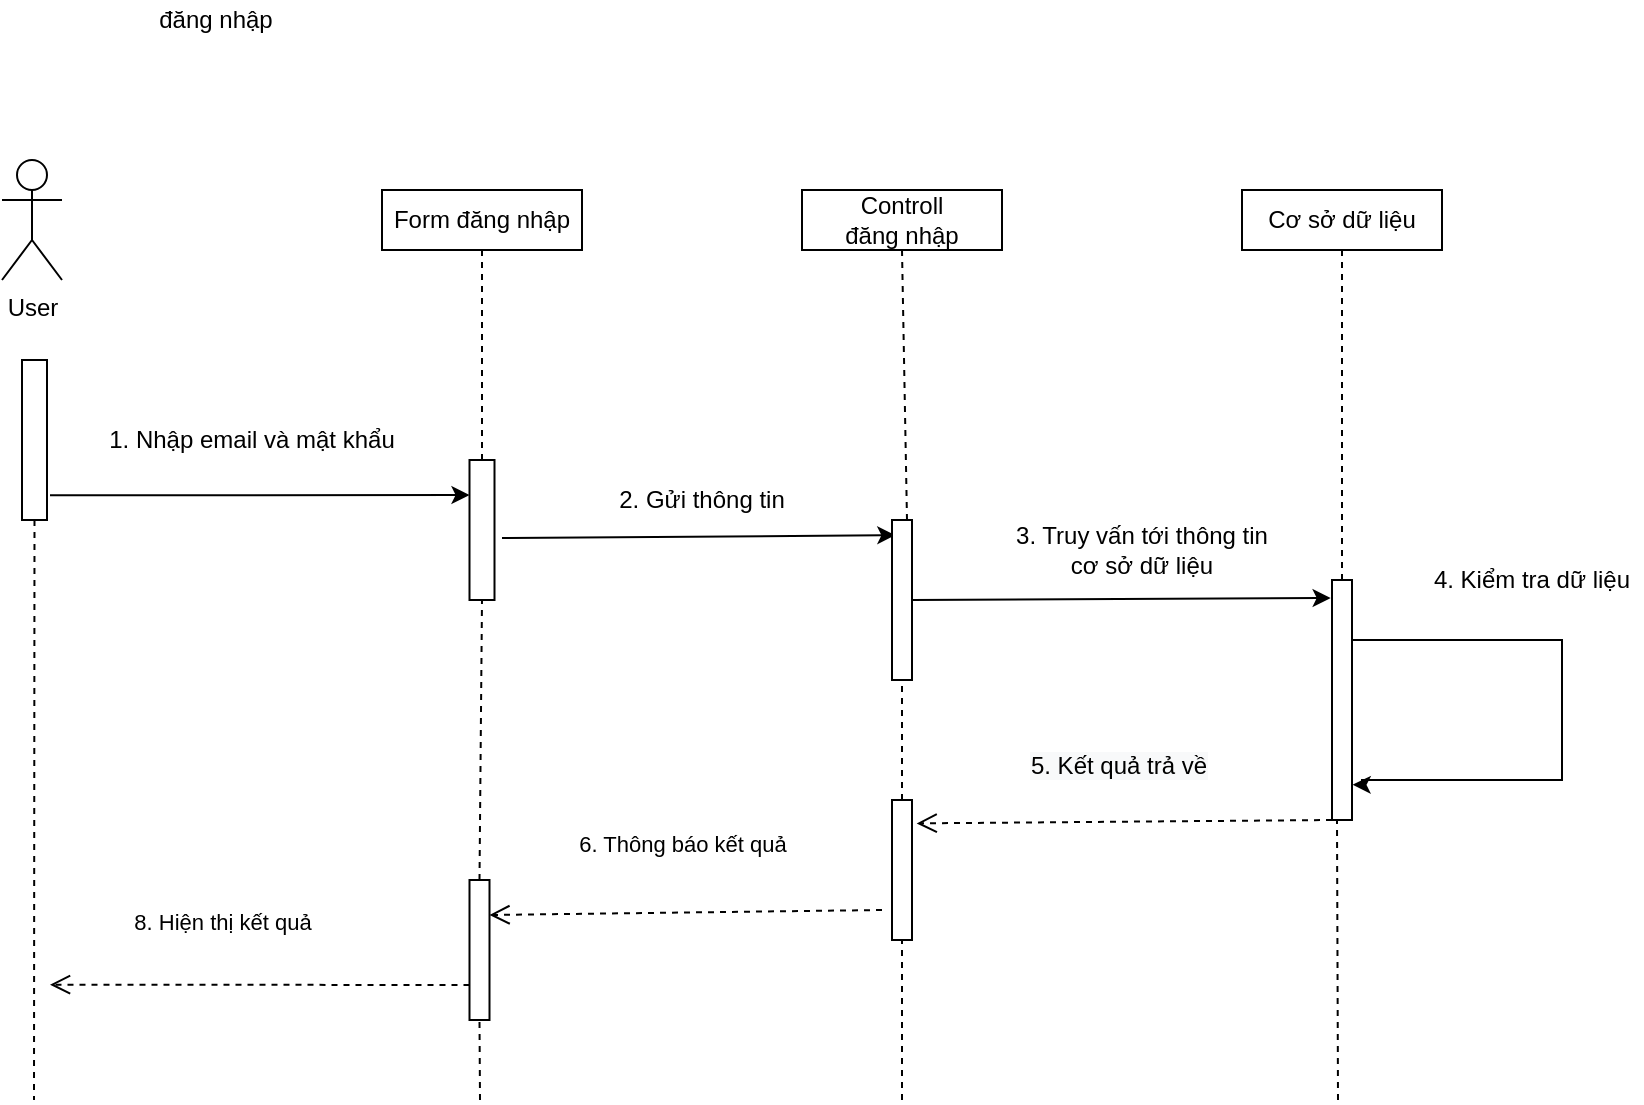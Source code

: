 <mxfile version="14.6.3" type="device"><diagram id="QiVbldpt1oqVn1ufVxP0" name="Page-1"><mxGraphModel dx="782" dy="1546" grid="1" gridSize="10" guides="1" tooltips="1" connect="1" arrows="1" fold="1" page="1" pageScale="1" pageWidth="850" pageHeight="1100" math="0" shadow="0"><root><mxCell id="0"/><mxCell id="1" parent="0"/><mxCell id="ykAy3ezEEU1kYq51erv2-1" value="User&lt;br&gt;" style="shape=umlActor;verticalLabelPosition=bottom;verticalAlign=top;html=1;outlineConnect=0;" parent="1" vertex="1"><mxGeometry x="220" y="50" width="30" height="60" as="geometry"/></mxCell><mxCell id="ykAy3ezEEU1kYq51erv2-4" value="Form đăng nhập" style="rounded=0;whiteSpace=wrap;html=1;" parent="1" vertex="1"><mxGeometry x="410" y="65" width="100" height="30" as="geometry"/></mxCell><mxCell id="ykAy3ezEEU1kYq51erv2-5" value="Controll&lt;br&gt;đăng nhập" style="rounded=0;whiteSpace=wrap;html=1;" parent="1" vertex="1"><mxGeometry x="620" y="65" width="100" height="30" as="geometry"/></mxCell><mxCell id="ykAy3ezEEU1kYq51erv2-6" value="Cơ sở dữ liệu" style="rounded=0;whiteSpace=wrap;html=1;" parent="1" vertex="1"><mxGeometry x="840" y="65" width="100" height="30" as="geometry"/></mxCell><mxCell id="ykAy3ezEEU1kYq51erv2-7" value="" style="rounded=0;whiteSpace=wrap;html=1;" parent="1" vertex="1"><mxGeometry x="230" y="150" width="12.5" height="80" as="geometry"/></mxCell><mxCell id="ykAy3ezEEU1kYq51erv2-8" value="" style="rounded=0;whiteSpace=wrap;html=1;" parent="1" vertex="1"><mxGeometry x="453.75" y="200" width="12.5" height="70" as="geometry"/></mxCell><mxCell id="ykAy3ezEEU1kYq51erv2-9" value="" style="endArrow=classic;html=1;entryX=0;entryY=0.25;entryDx=0;entryDy=0;exitX=1.12;exitY=0.846;exitDx=0;exitDy=0;exitPerimeter=0;" parent="1" source="ykAy3ezEEU1kYq51erv2-7" target="ykAy3ezEEU1kYq51erv2-8" edge="1"><mxGeometry width="50" height="50" relative="1" as="geometry"><mxPoint x="250" y="210" as="sourcePoint"/><mxPoint x="450" y="210" as="targetPoint"/></mxGeometry></mxCell><mxCell id="ykAy3ezEEU1kYq51erv2-10" value="1. Nhập email và mật khẩu" style="text;html=1;strokeColor=none;fillColor=none;align=center;verticalAlign=middle;whiteSpace=wrap;rounded=0;" parent="1" vertex="1"><mxGeometry x="270" y="180" width="150" height="20" as="geometry"/></mxCell><mxCell id="ykAy3ezEEU1kYq51erv2-11" value="" style="endArrow=classic;html=1;entryX=0.167;entryY=0.095;entryDx=0;entryDy=0;entryPerimeter=0;" parent="1" target="ykAy3ezEEU1kYq51erv2-12" edge="1"><mxGeometry width="50" height="50" relative="1" as="geometry"><mxPoint x="470" y="239" as="sourcePoint"/><mxPoint x="620" y="240" as="targetPoint"/></mxGeometry></mxCell><mxCell id="ykAy3ezEEU1kYq51erv2-12" value="" style="rounded=0;whiteSpace=wrap;html=1;" parent="1" vertex="1"><mxGeometry x="665" y="230" width="10" height="80" as="geometry"/></mxCell><mxCell id="ykAy3ezEEU1kYq51erv2-14" value="2. Gửi thông tin" style="text;html=1;strokeColor=none;fillColor=none;align=center;verticalAlign=middle;whiteSpace=wrap;rounded=0;" parent="1" vertex="1"><mxGeometry x="500" y="210" width="140" height="20" as="geometry"/></mxCell><mxCell id="ykAy3ezEEU1kYq51erv2-21" style="edgeStyle=orthogonalEdgeStyle;rounded=0;orthogonalLoop=1;jettySize=auto;html=1;entryX=1.033;entryY=0.853;entryDx=0;entryDy=0;entryPerimeter=0;" parent="1" source="ykAy3ezEEU1kYq51erv2-15" target="ykAy3ezEEU1kYq51erv2-15" edge="1"><mxGeometry relative="1" as="geometry"><mxPoint x="900" y="350" as="targetPoint"/><Array as="points"><mxPoint x="1000" y="290"/><mxPoint x="1000" y="360"/><mxPoint x="900" y="360"/><mxPoint x="900" y="362"/></Array></mxGeometry></mxCell><mxCell id="ykAy3ezEEU1kYq51erv2-15" value="" style="rounded=0;whiteSpace=wrap;html=1;" parent="1" vertex="1"><mxGeometry x="885" y="260" width="10" height="120" as="geometry"/></mxCell><mxCell id="ykAy3ezEEU1kYq51erv2-16" value="" style="endArrow=classic;html=1;exitX=1;exitY=0.5;exitDx=0;exitDy=0;entryX=-0.067;entryY=0.075;entryDx=0;entryDy=0;entryPerimeter=0;" parent="1" source="ykAy3ezEEU1kYq51erv2-12" target="ykAy3ezEEU1kYq51erv2-15" edge="1"><mxGeometry width="50" height="50" relative="1" as="geometry"><mxPoint x="530" y="320" as="sourcePoint"/><mxPoint x="580" y="270" as="targetPoint"/></mxGeometry></mxCell><mxCell id="ykAy3ezEEU1kYq51erv2-17" value="3. Truy vấn tới thông tin&lt;br&gt;cơ sở dữ liệu" style="text;html=1;strokeColor=none;fillColor=none;align=center;verticalAlign=middle;whiteSpace=wrap;rounded=0;" parent="1" vertex="1"><mxGeometry x="720" y="230" width="140" height="30" as="geometry"/></mxCell><mxCell id="ykAy3ezEEU1kYq51erv2-22" value="4. Kiểm tra dữ liệu" style="text;html=1;strokeColor=none;fillColor=none;align=center;verticalAlign=middle;whiteSpace=wrap;rounded=0;" parent="1" vertex="1"><mxGeometry x="930" y="250" width="110" height="20" as="geometry"/></mxCell><mxCell id="ykAy3ezEEU1kYq51erv2-24" value="" style="rounded=0;whiteSpace=wrap;html=1;" parent="1" vertex="1"><mxGeometry x="665" y="370" width="10" height="70" as="geometry"/></mxCell><mxCell id="ykAy3ezEEU1kYq51erv2-29" value="" style="rounded=0;whiteSpace=wrap;html=1;" parent="1" vertex="1"><mxGeometry x="453.75" y="410" width="10" height="70" as="geometry"/></mxCell><mxCell id="ykAy3ezEEU1kYq51erv2-35" value="&lt;span style=&quot;font-size: 12px ; background-color: rgb(248 , 249 , 250)&quot;&gt;5. Kết quả trả về&lt;/span&gt;" style="html=1;verticalAlign=bottom;endArrow=open;dashed=1;endSize=8;exitX=0;exitY=1;exitDx=0;exitDy=0;entryX=1.233;entryY=0.167;entryDx=0;entryDy=0;entryPerimeter=0;" parent="1" source="ykAy3ezEEU1kYq51erv2-15" target="ykAy3ezEEU1kYq51erv2-24" edge="1"><mxGeometry x="0.025" y="-19" relative="1" as="geometry"><mxPoint x="760" y="379" as="sourcePoint"/><mxPoint x="680" y="379" as="targetPoint"/><mxPoint as="offset"/></mxGeometry></mxCell><mxCell id="ykAy3ezEEU1kYq51erv2-36" value="6. Thông báo kết quả" style="html=1;verticalAlign=bottom;endArrow=open;dashed=1;endSize=8;entryX=1;entryY=0.25;entryDx=0;entryDy=0;" parent="1" target="ykAy3ezEEU1kYq51erv2-29" edge="1"><mxGeometry x="0.019" y="-25" relative="1" as="geometry"><mxPoint x="660" y="425" as="sourcePoint"/><mxPoint x="630" y="360" as="targetPoint"/><mxPoint as="offset"/></mxGeometry></mxCell><mxCell id="ykAy3ezEEU1kYq51erv2-39" value="8. Hiện thị kết quả" style="html=1;verticalAlign=bottom;endArrow=open;dashed=1;endSize=8;entryX=1.12;entryY=0.154;entryDx=0;entryDy=0;entryPerimeter=0;exitX=0;exitY=0.75;exitDx=0;exitDy=0;" parent="1" source="ykAy3ezEEU1kYq51erv2-29" edge="1"><mxGeometry x="0.18" y="-22" relative="1" as="geometry"><mxPoint x="540" y="360" as="sourcePoint"/><mxPoint x="244" y="462.32" as="targetPoint"/><mxPoint as="offset"/></mxGeometry></mxCell><mxCell id="ykAy3ezEEU1kYq51erv2-41" value="" style="endArrow=none;dashed=1;html=1;exitX=0.5;exitY=1;exitDx=0;exitDy=0;" parent="1" source="ykAy3ezEEU1kYq51erv2-7" edge="1"><mxGeometry width="50" height="50" relative="1" as="geometry"><mxPoint x="470" y="380" as="sourcePoint"/><mxPoint x="236" y="520" as="targetPoint"/></mxGeometry></mxCell><mxCell id="ykAy3ezEEU1kYq51erv2-42" value="" style="endArrow=none;dashed=1;html=1;entryX=0.5;entryY=0;entryDx=0;entryDy=0;exitX=0.5;exitY=1;exitDx=0;exitDy=0;" parent="1" source="ykAy3ezEEU1kYq51erv2-4" target="ykAy3ezEEU1kYq51erv2-8" edge="1"><mxGeometry width="50" height="50" relative="1" as="geometry"><mxPoint x="460" y="110" as="sourcePoint"/><mxPoint x="520" y="330" as="targetPoint"/></mxGeometry></mxCell><mxCell id="ykAy3ezEEU1kYq51erv2-43" value="" style="endArrow=none;dashed=1;html=1;exitX=0.5;exitY=0;exitDx=0;exitDy=0;entryX=0.5;entryY=1;entryDx=0;entryDy=0;" parent="1" source="ykAy3ezEEU1kYq51erv2-29" target="ykAy3ezEEU1kYq51erv2-8" edge="1"><mxGeometry width="50" height="50" relative="1" as="geometry"><mxPoint x="470" y="240" as="sourcePoint"/><mxPoint x="520" y="190" as="targetPoint"/></mxGeometry></mxCell><mxCell id="ykAy3ezEEU1kYq51erv2-44" value="" style="endArrow=none;dashed=1;html=1;entryX=0.5;entryY=1;entryDx=0;entryDy=0;" parent="1" target="ykAy3ezEEU1kYq51erv2-29" edge="1"><mxGeometry width="50" height="50" relative="1" as="geometry"><mxPoint x="459" y="520" as="sourcePoint"/><mxPoint x="470" y="480" as="targetPoint"/></mxGeometry></mxCell><mxCell id="ykAy3ezEEU1kYq51erv2-45" value="" style="endArrow=none;dashed=1;html=1;entryX=0.5;entryY=1;entryDx=0;entryDy=0;exitX=0.5;exitY=0;exitDx=0;exitDy=0;" parent="1" source="ykAy3ezEEU1kYq51erv2-24" target="ykAy3ezEEU1kYq51erv2-12" edge="1"><mxGeometry width="50" height="50" relative="1" as="geometry"><mxPoint x="470" y="240" as="sourcePoint"/><mxPoint x="520" y="190" as="targetPoint"/></mxGeometry></mxCell><mxCell id="ykAy3ezEEU1kYq51erv2-46" value="" style="endArrow=none;dashed=1;html=1;entryX=0.5;entryY=1;entryDx=0;entryDy=0;exitX=0.75;exitY=0;exitDx=0;exitDy=0;" parent="1" source="ykAy3ezEEU1kYq51erv2-12" target="ykAy3ezEEU1kYq51erv2-5" edge="1"><mxGeometry width="50" height="50" relative="1" as="geometry"><mxPoint x="470" y="240" as="sourcePoint"/><mxPoint x="520" y="190" as="targetPoint"/></mxGeometry></mxCell><mxCell id="ykAy3ezEEU1kYq51erv2-47" value="" style="endArrow=none;dashed=1;html=1;entryX=0.25;entryY=1;entryDx=0;entryDy=0;" parent="1" target="ykAy3ezEEU1kYq51erv2-15" edge="1"><mxGeometry width="50" height="50" relative="1" as="geometry"><mxPoint x="888" y="520" as="sourcePoint"/><mxPoint x="520" y="260" as="targetPoint"/></mxGeometry></mxCell><mxCell id="ykAy3ezEEU1kYq51erv2-48" value="" style="endArrow=none;dashed=1;html=1;entryX=0.5;entryY=1;entryDx=0;entryDy=0;exitX=0.5;exitY=0;exitDx=0;exitDy=0;" parent="1" source="ykAy3ezEEU1kYq51erv2-15" target="ykAy3ezEEU1kYq51erv2-6" edge="1"><mxGeometry width="50" height="50" relative="1" as="geometry"><mxPoint x="470" y="310" as="sourcePoint"/><mxPoint x="520" y="260" as="targetPoint"/></mxGeometry></mxCell><mxCell id="ykAy3ezEEU1kYq51erv2-49" value="" style="endArrow=none;dashed=1;html=1;entryX=0.5;entryY=1;entryDx=0;entryDy=0;" parent="1" target="ykAy3ezEEU1kYq51erv2-24" edge="1"><mxGeometry width="50" height="50" relative="1" as="geometry"><mxPoint x="670" y="520" as="sourcePoint"/><mxPoint x="520" y="260" as="targetPoint"/></mxGeometry></mxCell><mxCell id="kEN0_Sr_3_KIbnqbVsmZ-1" value="đăng nhập" style="text;html=1;strokeColor=none;fillColor=none;align=center;verticalAlign=middle;whiteSpace=wrap;rounded=0;" vertex="1" parent="1"><mxGeometry x="242.5" y="-30" width="167.5" height="20" as="geometry"/></mxCell></root></mxGraphModel></diagram></mxfile>